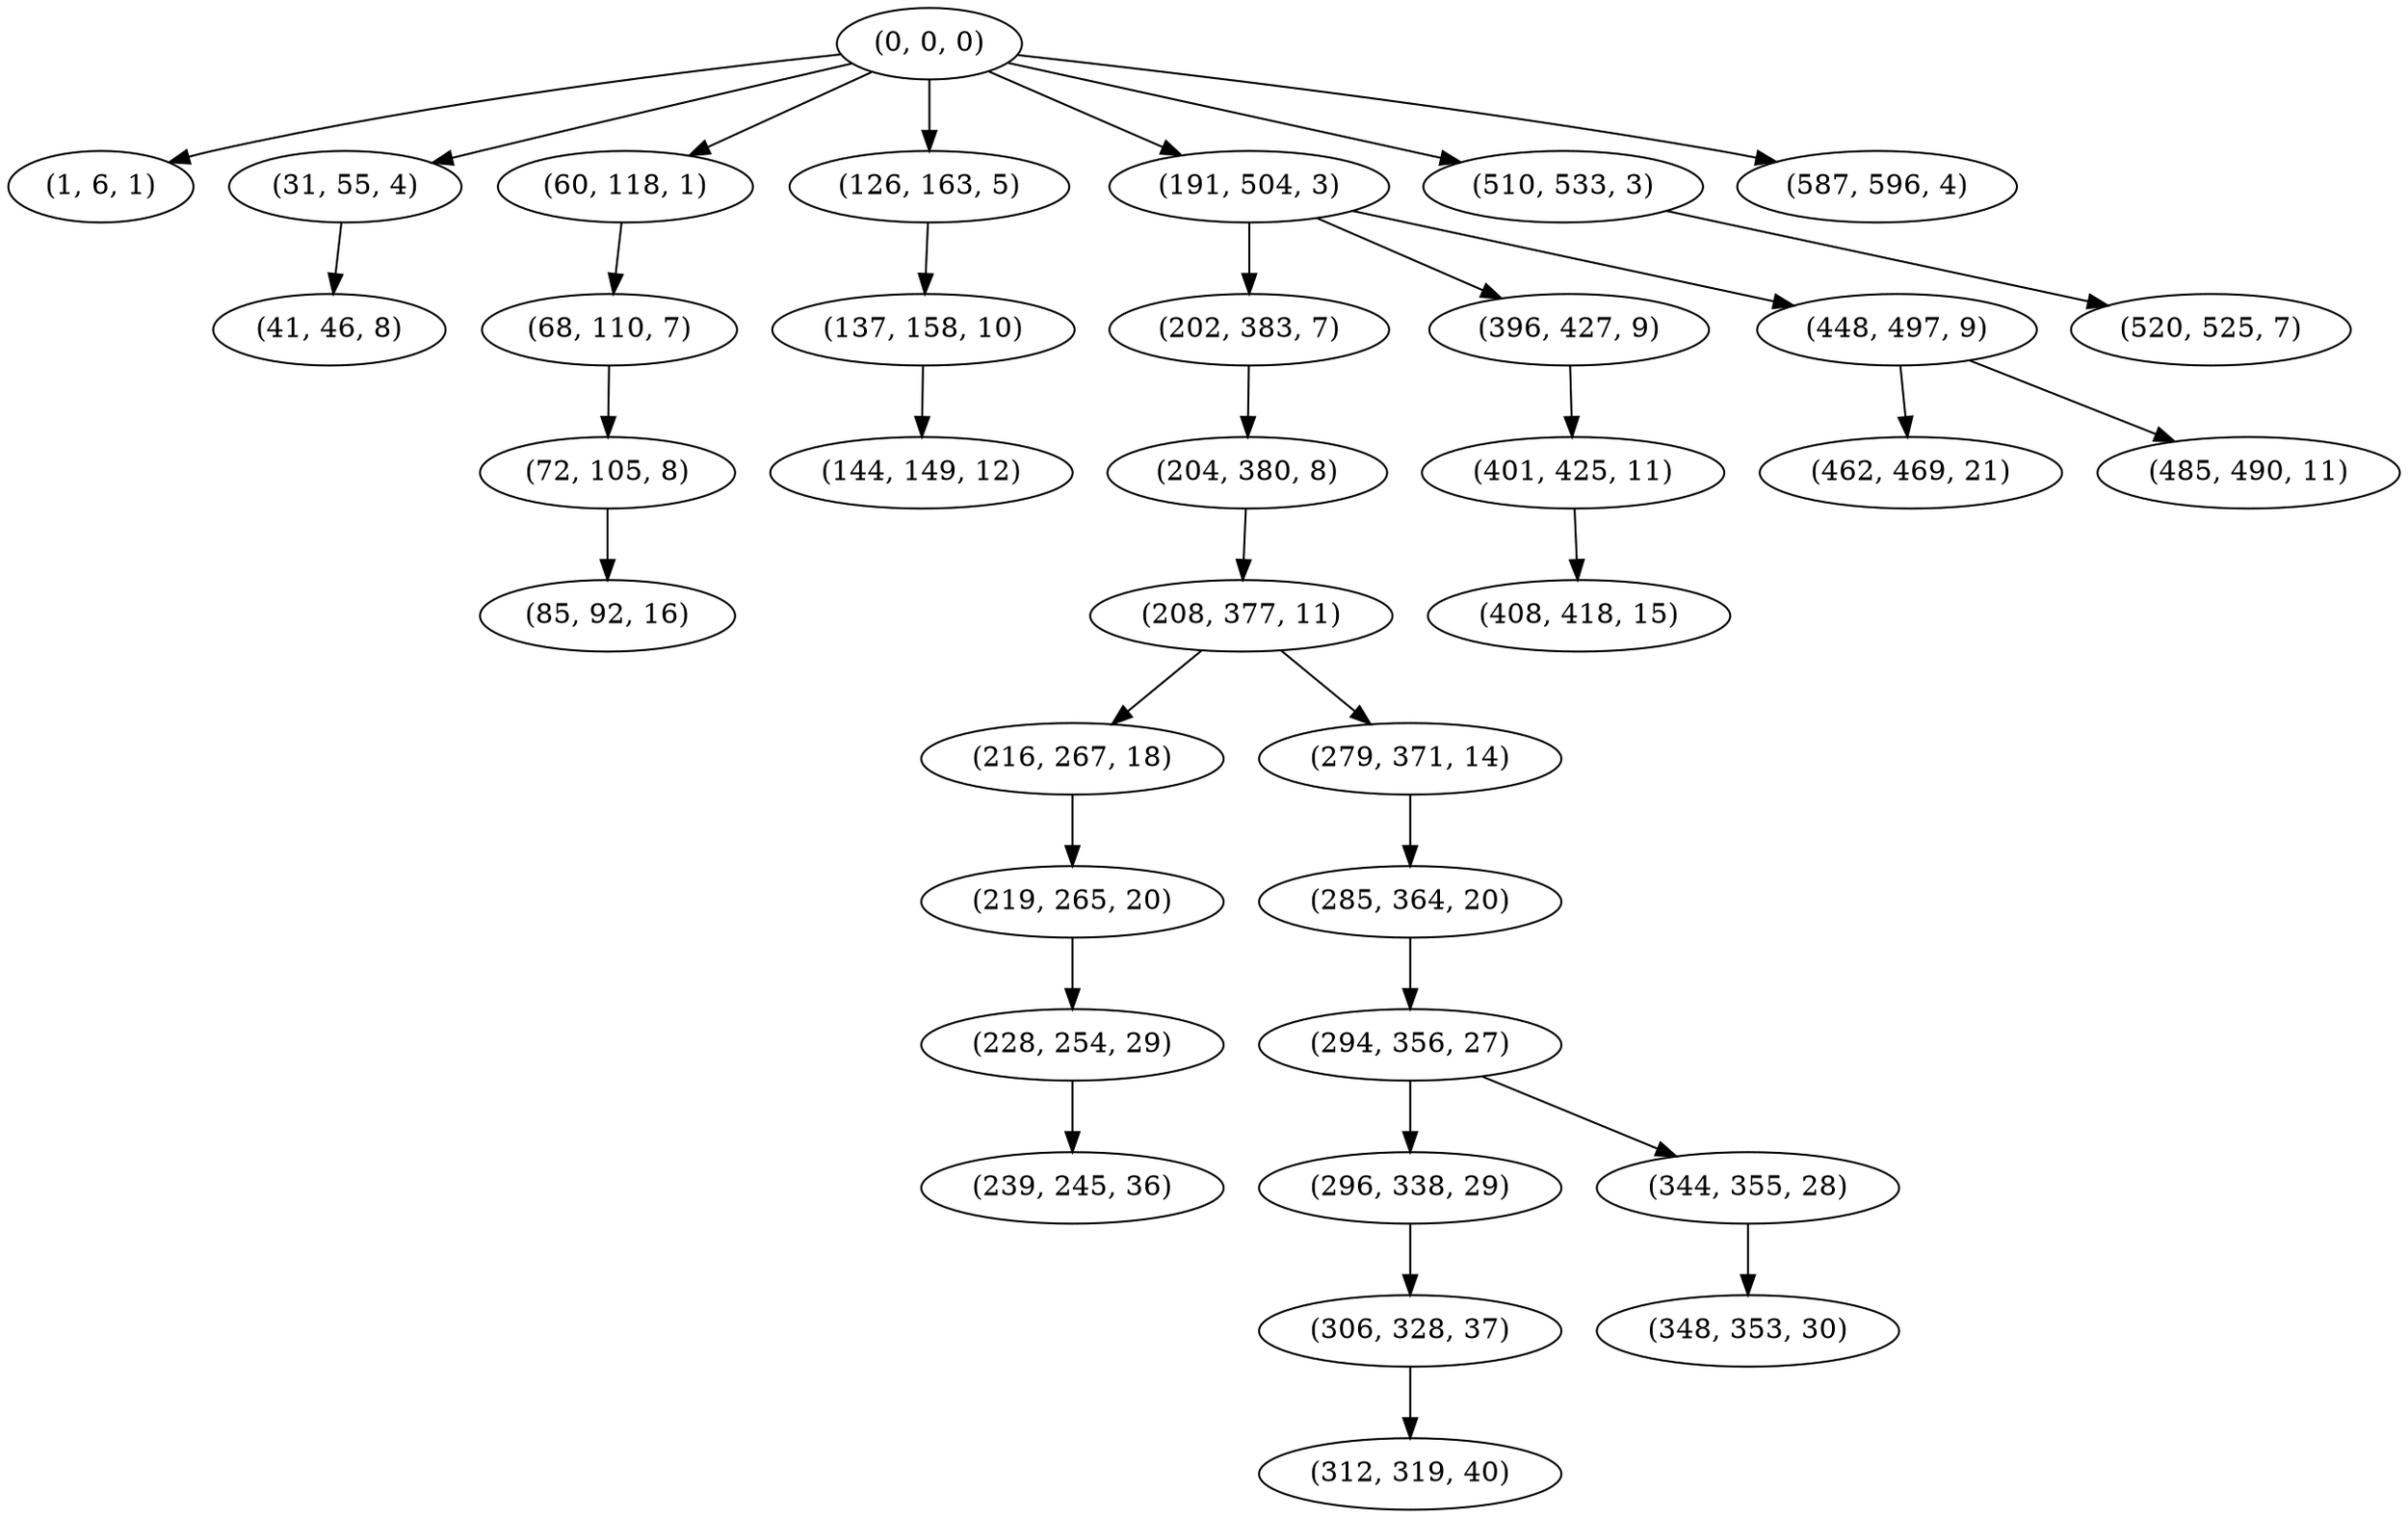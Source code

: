 digraph tree {
    "(0, 0, 0)";
    "(1, 6, 1)";
    "(31, 55, 4)";
    "(41, 46, 8)";
    "(60, 118, 1)";
    "(68, 110, 7)";
    "(72, 105, 8)";
    "(85, 92, 16)";
    "(126, 163, 5)";
    "(137, 158, 10)";
    "(144, 149, 12)";
    "(191, 504, 3)";
    "(202, 383, 7)";
    "(204, 380, 8)";
    "(208, 377, 11)";
    "(216, 267, 18)";
    "(219, 265, 20)";
    "(228, 254, 29)";
    "(239, 245, 36)";
    "(279, 371, 14)";
    "(285, 364, 20)";
    "(294, 356, 27)";
    "(296, 338, 29)";
    "(306, 328, 37)";
    "(312, 319, 40)";
    "(344, 355, 28)";
    "(348, 353, 30)";
    "(396, 427, 9)";
    "(401, 425, 11)";
    "(408, 418, 15)";
    "(448, 497, 9)";
    "(462, 469, 21)";
    "(485, 490, 11)";
    "(510, 533, 3)";
    "(520, 525, 7)";
    "(587, 596, 4)";
    "(0, 0, 0)" -> "(1, 6, 1)";
    "(0, 0, 0)" -> "(31, 55, 4)";
    "(0, 0, 0)" -> "(60, 118, 1)";
    "(0, 0, 0)" -> "(126, 163, 5)";
    "(0, 0, 0)" -> "(191, 504, 3)";
    "(0, 0, 0)" -> "(510, 533, 3)";
    "(0, 0, 0)" -> "(587, 596, 4)";
    "(31, 55, 4)" -> "(41, 46, 8)";
    "(60, 118, 1)" -> "(68, 110, 7)";
    "(68, 110, 7)" -> "(72, 105, 8)";
    "(72, 105, 8)" -> "(85, 92, 16)";
    "(126, 163, 5)" -> "(137, 158, 10)";
    "(137, 158, 10)" -> "(144, 149, 12)";
    "(191, 504, 3)" -> "(202, 383, 7)";
    "(191, 504, 3)" -> "(396, 427, 9)";
    "(191, 504, 3)" -> "(448, 497, 9)";
    "(202, 383, 7)" -> "(204, 380, 8)";
    "(204, 380, 8)" -> "(208, 377, 11)";
    "(208, 377, 11)" -> "(216, 267, 18)";
    "(208, 377, 11)" -> "(279, 371, 14)";
    "(216, 267, 18)" -> "(219, 265, 20)";
    "(219, 265, 20)" -> "(228, 254, 29)";
    "(228, 254, 29)" -> "(239, 245, 36)";
    "(279, 371, 14)" -> "(285, 364, 20)";
    "(285, 364, 20)" -> "(294, 356, 27)";
    "(294, 356, 27)" -> "(296, 338, 29)";
    "(294, 356, 27)" -> "(344, 355, 28)";
    "(296, 338, 29)" -> "(306, 328, 37)";
    "(306, 328, 37)" -> "(312, 319, 40)";
    "(344, 355, 28)" -> "(348, 353, 30)";
    "(396, 427, 9)" -> "(401, 425, 11)";
    "(401, 425, 11)" -> "(408, 418, 15)";
    "(448, 497, 9)" -> "(462, 469, 21)";
    "(448, 497, 9)" -> "(485, 490, 11)";
    "(510, 533, 3)" -> "(520, 525, 7)";
}
